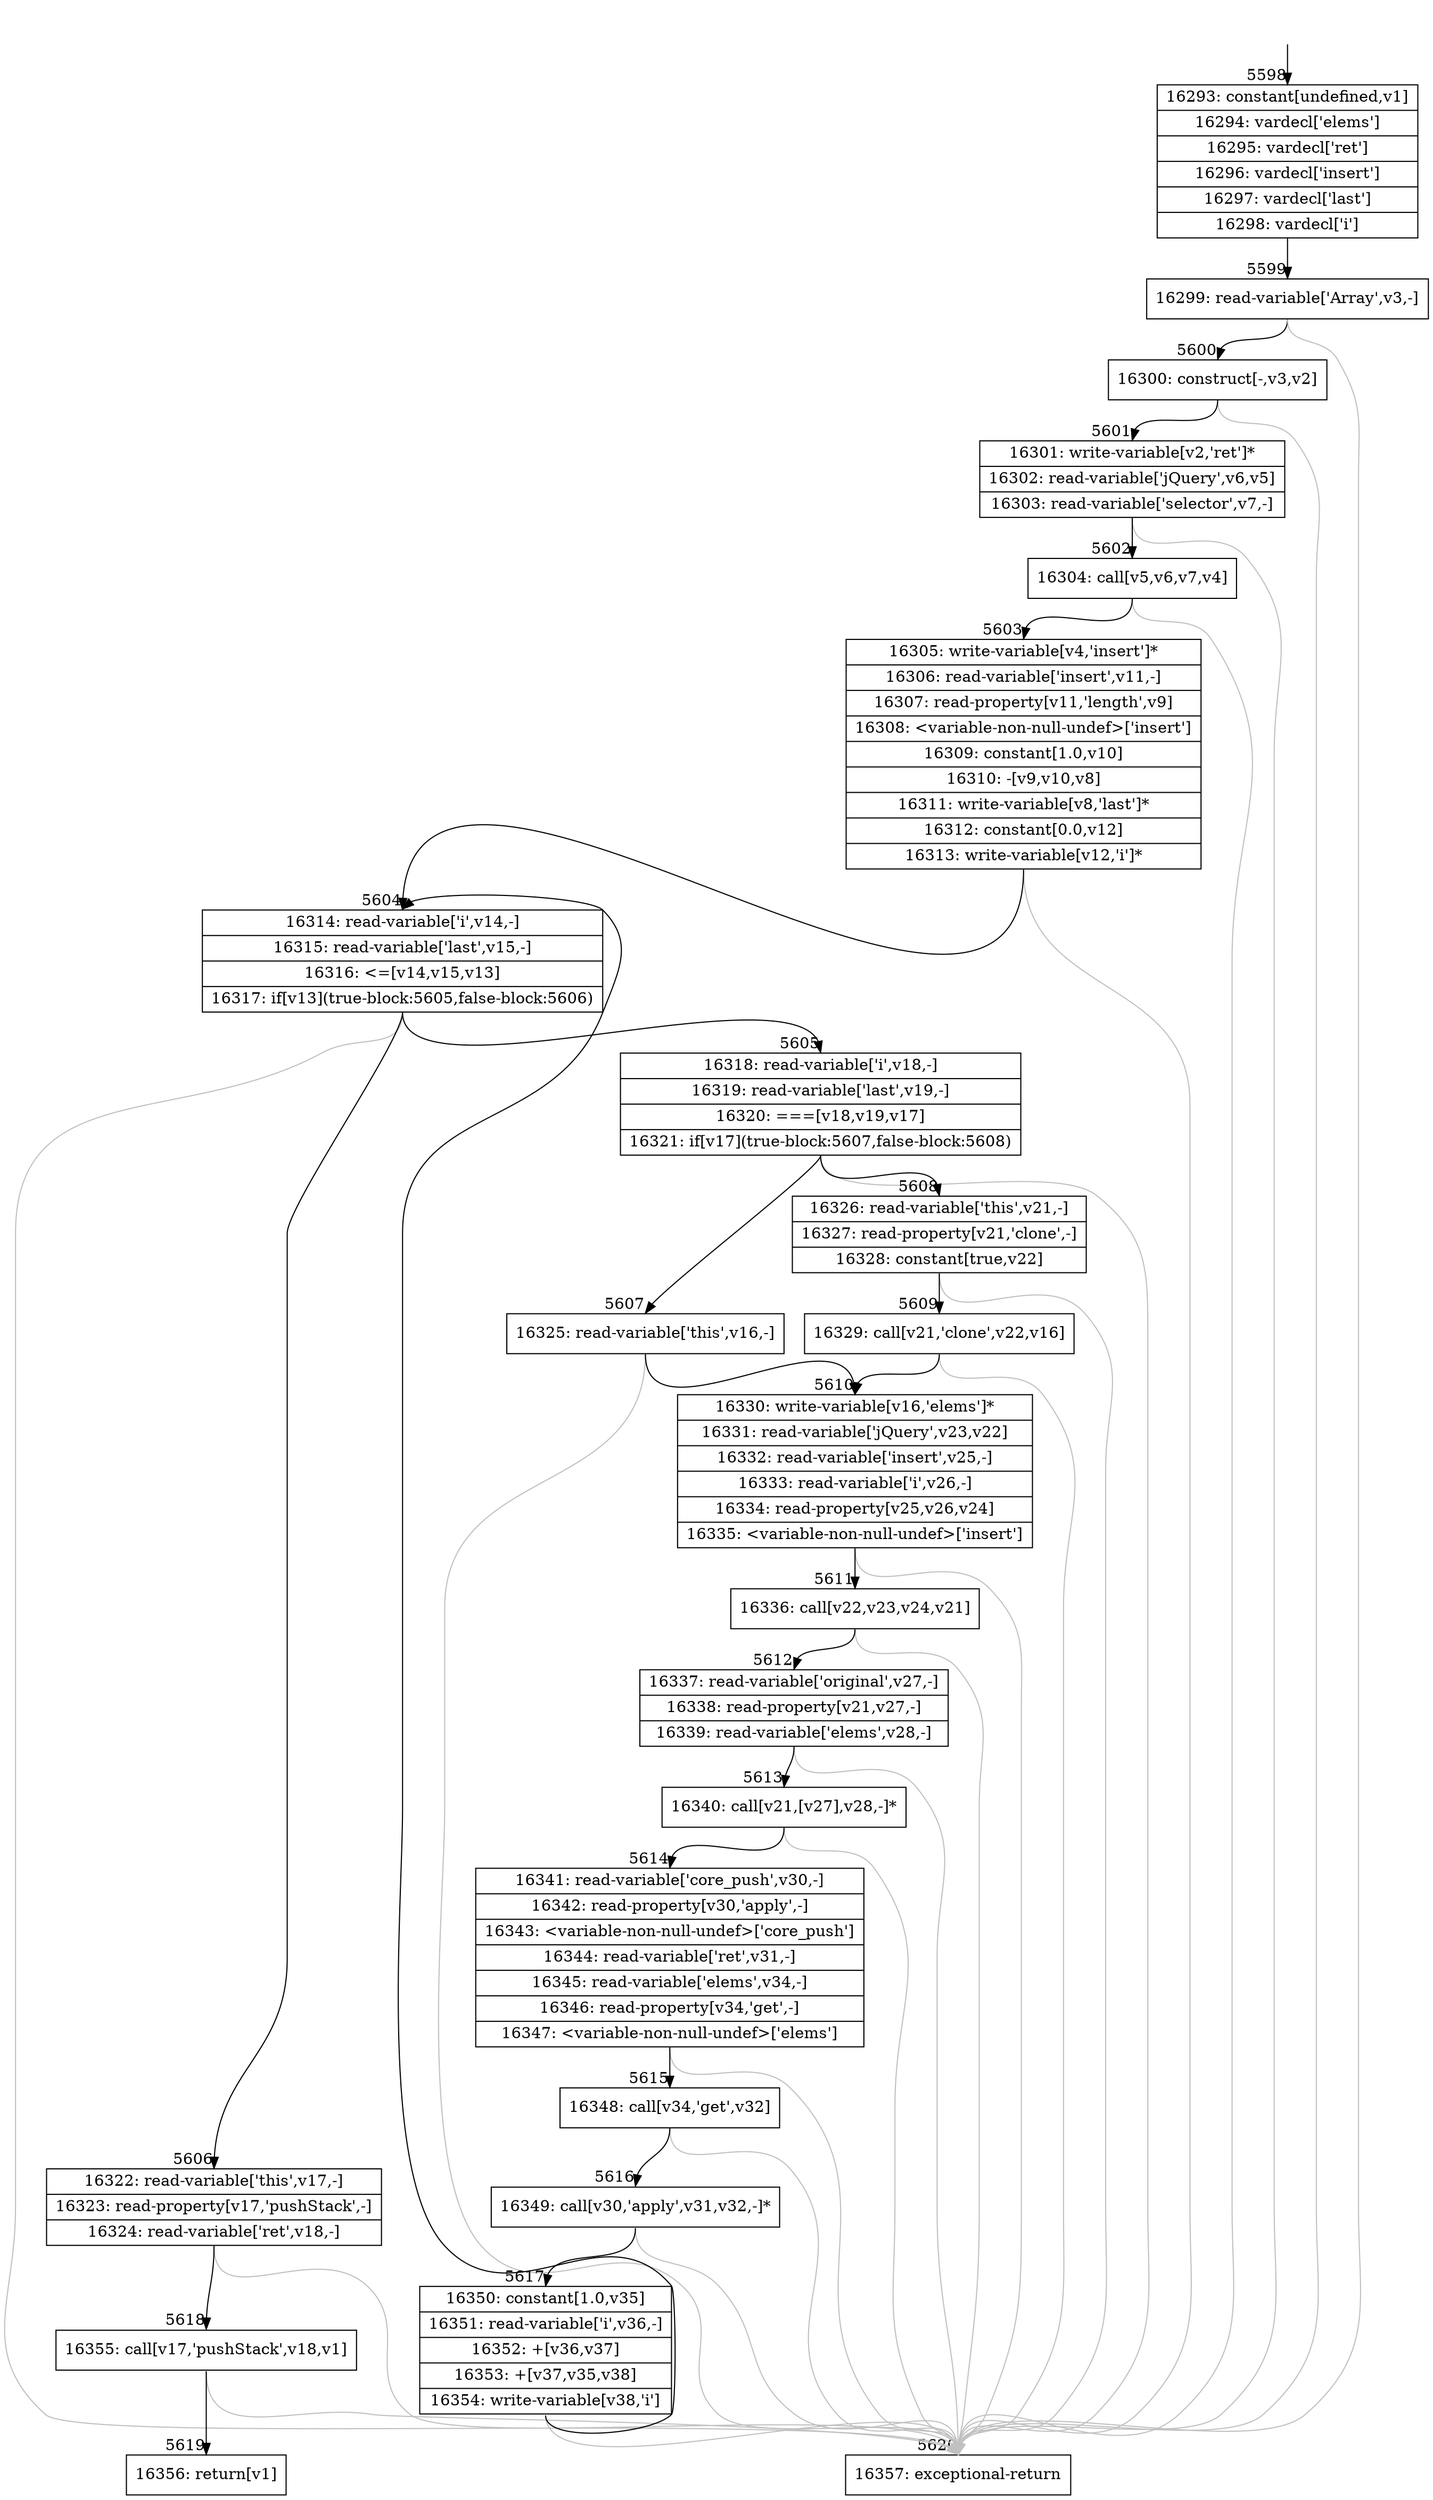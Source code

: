digraph {
rankdir="TD"
BB_entry370[shape=none,label=""];
BB_entry370 -> BB5598 [tailport=s, headport=n, headlabel="    5598"]
BB5598 [shape=record label="{16293: constant[undefined,v1]|16294: vardecl['elems']|16295: vardecl['ret']|16296: vardecl['insert']|16297: vardecl['last']|16298: vardecl['i']}" ] 
BB5598 -> BB5599 [tailport=s, headport=n, headlabel="      5599"]
BB5599 [shape=record label="{16299: read-variable['Array',v3,-]}" ] 
BB5599 -> BB5600 [tailport=s, headport=n, headlabel="      5600"]
BB5599 -> BB5620 [tailport=s, headport=n, color=gray, headlabel="      5620"]
BB5600 [shape=record label="{16300: construct[-,v3,v2]}" ] 
BB5600 -> BB5601 [tailport=s, headport=n, headlabel="      5601"]
BB5600 -> BB5620 [tailport=s, headport=n, color=gray]
BB5601 [shape=record label="{16301: write-variable[v2,'ret']*|16302: read-variable['jQuery',v6,v5]|16303: read-variable['selector',v7,-]}" ] 
BB5601 -> BB5602 [tailport=s, headport=n, headlabel="      5602"]
BB5601 -> BB5620 [tailport=s, headport=n, color=gray]
BB5602 [shape=record label="{16304: call[v5,v6,v7,v4]}" ] 
BB5602 -> BB5603 [tailport=s, headport=n, headlabel="      5603"]
BB5602 -> BB5620 [tailport=s, headport=n, color=gray]
BB5603 [shape=record label="{16305: write-variable[v4,'insert']*|16306: read-variable['insert',v11,-]|16307: read-property[v11,'length',v9]|16308: \<variable-non-null-undef\>['insert']|16309: constant[1.0,v10]|16310: -[v9,v10,v8]|16311: write-variable[v8,'last']*|16312: constant[0.0,v12]|16313: write-variable[v12,'i']*}" ] 
BB5603 -> BB5604 [tailport=s, headport=n, headlabel="      5604"]
BB5603 -> BB5620 [tailport=s, headport=n, color=gray]
BB5604 [shape=record label="{16314: read-variable['i',v14,-]|16315: read-variable['last',v15,-]|16316: \<=[v14,v15,v13]|16317: if[v13](true-block:5605,false-block:5606)}" ] 
BB5604 -> BB5605 [tailport=s, headport=n, headlabel="      5605"]
BB5604 -> BB5606 [tailport=s, headport=n, headlabel="      5606"]
BB5604 -> BB5620 [tailport=s, headport=n, color=gray]
BB5605 [shape=record label="{16318: read-variable['i',v18,-]|16319: read-variable['last',v19,-]|16320: ===[v18,v19,v17]|16321: if[v17](true-block:5607,false-block:5608)}" ] 
BB5605 -> BB5607 [tailport=s, headport=n, headlabel="      5607"]
BB5605 -> BB5608 [tailport=s, headport=n, headlabel="      5608"]
BB5605 -> BB5620 [tailport=s, headport=n, color=gray]
BB5606 [shape=record label="{16322: read-variable['this',v17,-]|16323: read-property[v17,'pushStack',-]|16324: read-variable['ret',v18,-]}" ] 
BB5606 -> BB5618 [tailport=s, headport=n, headlabel="      5618"]
BB5606 -> BB5620 [tailport=s, headport=n, color=gray]
BB5607 [shape=record label="{16325: read-variable['this',v16,-]}" ] 
BB5607 -> BB5610 [tailport=s, headport=n, headlabel="      5610"]
BB5607 -> BB5620 [tailport=s, headport=n, color=gray]
BB5608 [shape=record label="{16326: read-variable['this',v21,-]|16327: read-property[v21,'clone',-]|16328: constant[true,v22]}" ] 
BB5608 -> BB5609 [tailport=s, headport=n, headlabel="      5609"]
BB5608 -> BB5620 [tailport=s, headport=n, color=gray]
BB5609 [shape=record label="{16329: call[v21,'clone',v22,v16]}" ] 
BB5609 -> BB5610 [tailport=s, headport=n]
BB5609 -> BB5620 [tailport=s, headport=n, color=gray]
BB5610 [shape=record label="{16330: write-variable[v16,'elems']*|16331: read-variable['jQuery',v23,v22]|16332: read-variable['insert',v25,-]|16333: read-variable['i',v26,-]|16334: read-property[v25,v26,v24]|16335: \<variable-non-null-undef\>['insert']}" ] 
BB5610 -> BB5611 [tailport=s, headport=n, headlabel="      5611"]
BB5610 -> BB5620 [tailport=s, headport=n, color=gray]
BB5611 [shape=record label="{16336: call[v22,v23,v24,v21]}" ] 
BB5611 -> BB5612 [tailport=s, headport=n, headlabel="      5612"]
BB5611 -> BB5620 [tailport=s, headport=n, color=gray]
BB5612 [shape=record label="{16337: read-variable['original',v27,-]|16338: read-property[v21,v27,-]|16339: read-variable['elems',v28,-]}" ] 
BB5612 -> BB5613 [tailport=s, headport=n, headlabel="      5613"]
BB5612 -> BB5620 [tailport=s, headport=n, color=gray]
BB5613 [shape=record label="{16340: call[v21,[v27],v28,-]*}" ] 
BB5613 -> BB5614 [tailport=s, headport=n, headlabel="      5614"]
BB5613 -> BB5620 [tailport=s, headport=n, color=gray]
BB5614 [shape=record label="{16341: read-variable['core_push',v30,-]|16342: read-property[v30,'apply',-]|16343: \<variable-non-null-undef\>['core_push']|16344: read-variable['ret',v31,-]|16345: read-variable['elems',v34,-]|16346: read-property[v34,'get',-]|16347: \<variable-non-null-undef\>['elems']}" ] 
BB5614 -> BB5615 [tailport=s, headport=n, headlabel="      5615"]
BB5614 -> BB5620 [tailport=s, headport=n, color=gray]
BB5615 [shape=record label="{16348: call[v34,'get',v32]}" ] 
BB5615 -> BB5616 [tailport=s, headport=n, headlabel="      5616"]
BB5615 -> BB5620 [tailport=s, headport=n, color=gray]
BB5616 [shape=record label="{16349: call[v30,'apply',v31,v32,-]*}" ] 
BB5616 -> BB5617 [tailport=s, headport=n, headlabel="      5617"]
BB5616 -> BB5620 [tailport=s, headport=n, color=gray]
BB5617 [shape=record label="{16350: constant[1.0,v35]|16351: read-variable['i',v36,-]|16352: +[v36,v37]|16353: +[v37,v35,v38]|16354: write-variable[v38,'i']}" ] 
BB5617 -> BB5604 [tailport=s, headport=n]
BB5617 -> BB5620 [tailport=s, headport=n, color=gray]
BB5618 [shape=record label="{16355: call[v17,'pushStack',v18,v1]}" ] 
BB5618 -> BB5619 [tailport=s, headport=n, headlabel="      5619"]
BB5618 -> BB5620 [tailport=s, headport=n, color=gray]
BB5619 [shape=record label="{16356: return[v1]}" ] 
BB5620 [shape=record label="{16357: exceptional-return}" ] 
}

